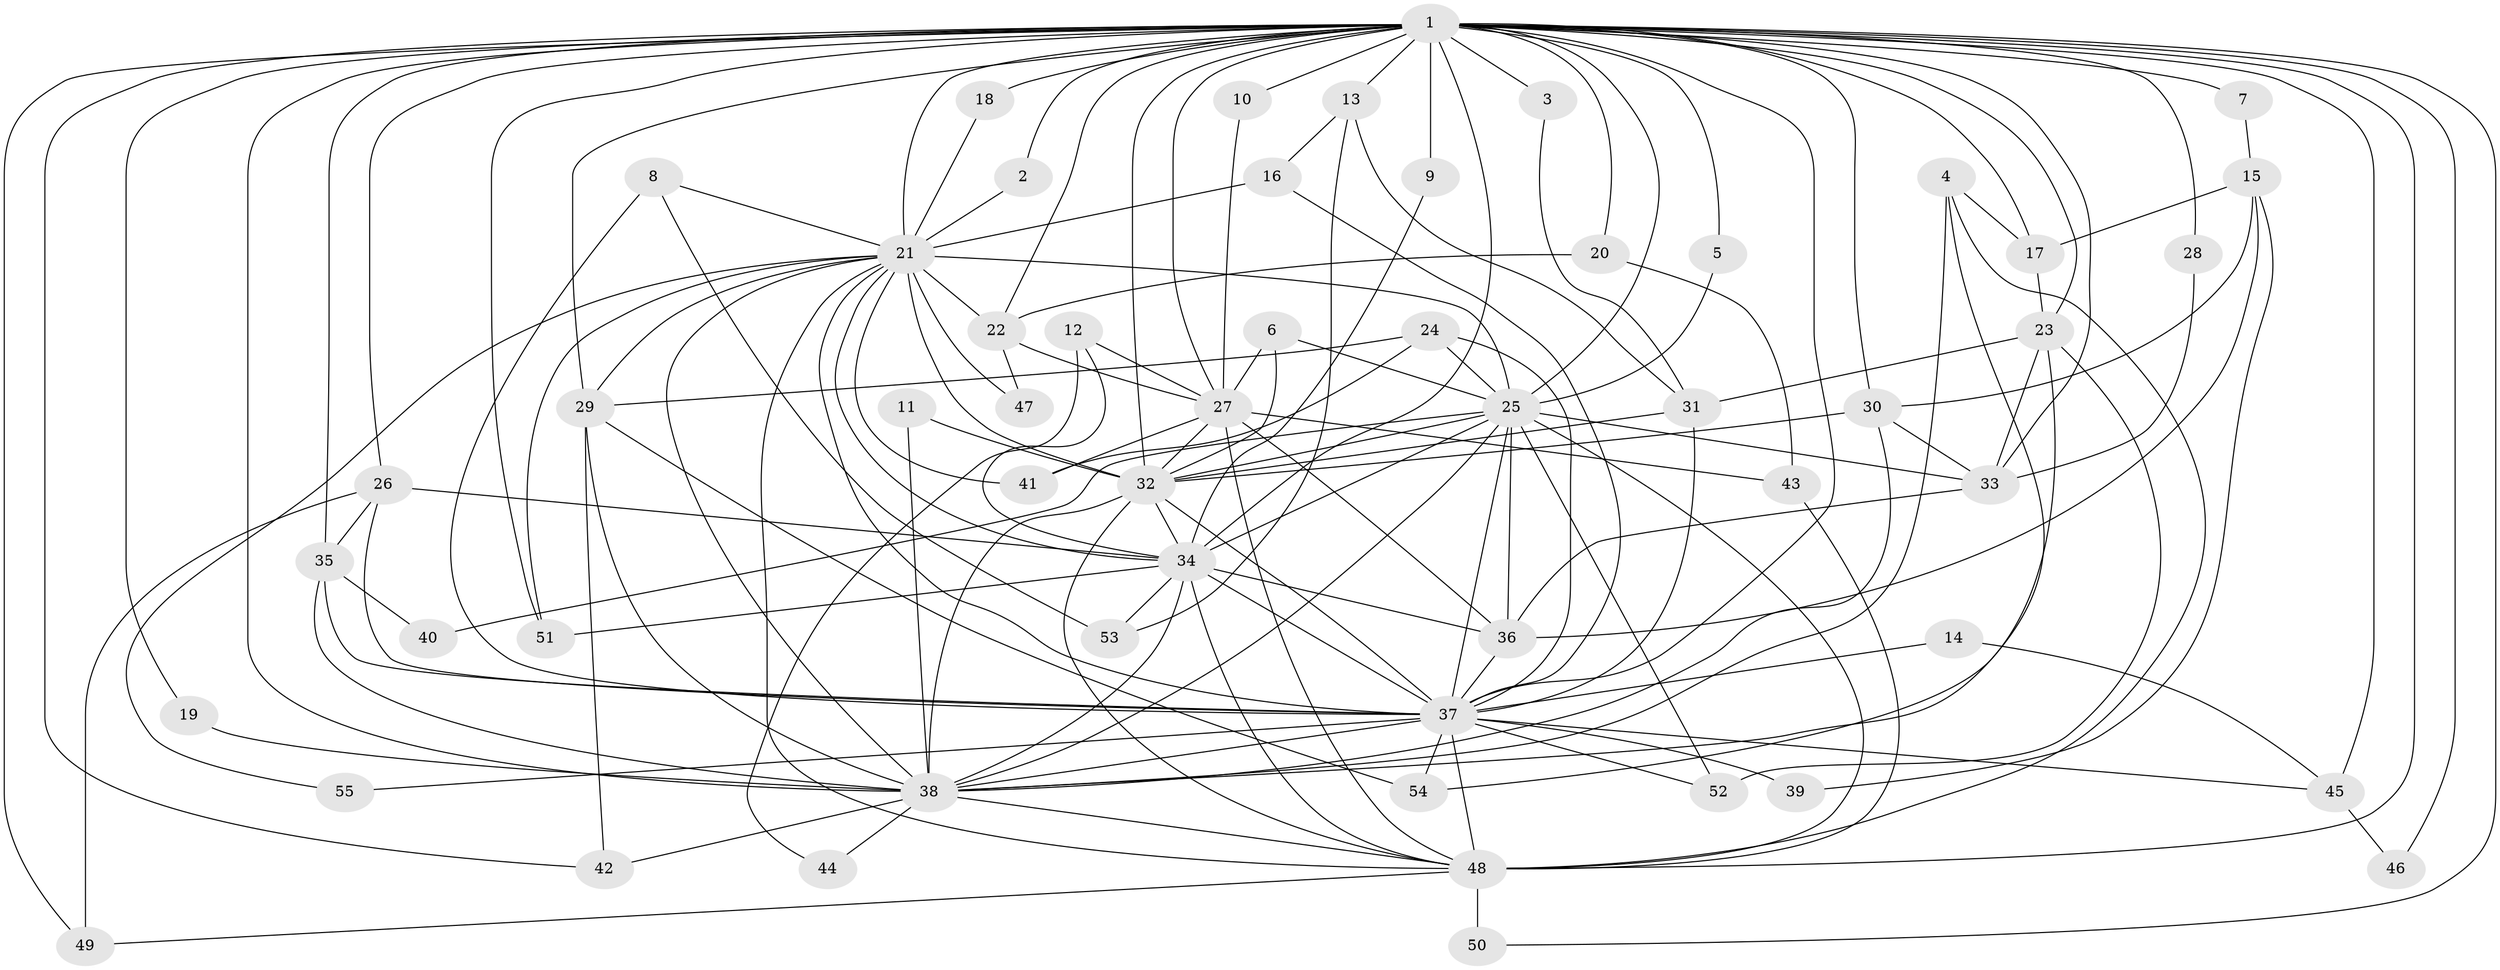 // original degree distribution, {31: 0.00909090909090909, 26: 0.00909090909090909, 17: 0.01818181818181818, 23: 0.00909090909090909, 20: 0.01818181818181818, 12: 0.00909090909090909, 16: 0.00909090909090909, 18: 0.00909090909090909, 2: 0.45454545454545453, 11: 0.00909090909090909, 3: 0.3, 5: 0.06363636363636363, 6: 0.02727272727272727, 4: 0.045454545454545456, 7: 0.00909090909090909}
// Generated by graph-tools (version 1.1) at 2025/25/03/09/25 03:25:37]
// undirected, 55 vertices, 148 edges
graph export_dot {
graph [start="1"]
  node [color=gray90,style=filled];
  1;
  2;
  3;
  4;
  5;
  6;
  7;
  8;
  9;
  10;
  11;
  12;
  13;
  14;
  15;
  16;
  17;
  18;
  19;
  20;
  21;
  22;
  23;
  24;
  25;
  26;
  27;
  28;
  29;
  30;
  31;
  32;
  33;
  34;
  35;
  36;
  37;
  38;
  39;
  40;
  41;
  42;
  43;
  44;
  45;
  46;
  47;
  48;
  49;
  50;
  51;
  52;
  53;
  54;
  55;
  1 -- 2 [weight=1.0];
  1 -- 3 [weight=2.0];
  1 -- 5 [weight=1.0];
  1 -- 7 [weight=1.0];
  1 -- 9 [weight=1.0];
  1 -- 10 [weight=1.0];
  1 -- 13 [weight=1.0];
  1 -- 17 [weight=1.0];
  1 -- 18 [weight=1.0];
  1 -- 19 [weight=1.0];
  1 -- 20 [weight=1.0];
  1 -- 21 [weight=3.0];
  1 -- 22 [weight=1.0];
  1 -- 23 [weight=1.0];
  1 -- 25 [weight=4.0];
  1 -- 26 [weight=1.0];
  1 -- 27 [weight=1.0];
  1 -- 28 [weight=2.0];
  1 -- 29 [weight=3.0];
  1 -- 30 [weight=1.0];
  1 -- 32 [weight=3.0];
  1 -- 33 [weight=1.0];
  1 -- 34 [weight=2.0];
  1 -- 35 [weight=2.0];
  1 -- 37 [weight=2.0];
  1 -- 38 [weight=3.0];
  1 -- 42 [weight=1.0];
  1 -- 45 [weight=1.0];
  1 -- 46 [weight=1.0];
  1 -- 48 [weight=3.0];
  1 -- 49 [weight=1.0];
  1 -- 50 [weight=1.0];
  1 -- 51 [weight=1.0];
  2 -- 21 [weight=1.0];
  3 -- 31 [weight=1.0];
  4 -- 17 [weight=1.0];
  4 -- 38 [weight=1.0];
  4 -- 48 [weight=1.0];
  4 -- 54 [weight=1.0];
  5 -- 25 [weight=1.0];
  6 -- 25 [weight=1.0];
  6 -- 27 [weight=1.0];
  6 -- 32 [weight=1.0];
  7 -- 15 [weight=1.0];
  8 -- 21 [weight=1.0];
  8 -- 37 [weight=1.0];
  8 -- 53 [weight=1.0];
  9 -- 34 [weight=1.0];
  10 -- 27 [weight=1.0];
  11 -- 32 [weight=1.0];
  11 -- 38 [weight=1.0];
  12 -- 27 [weight=1.0];
  12 -- 34 [weight=1.0];
  12 -- 44 [weight=1.0];
  13 -- 16 [weight=1.0];
  13 -- 31 [weight=1.0];
  13 -- 53 [weight=1.0];
  14 -- 37 [weight=1.0];
  14 -- 45 [weight=1.0];
  15 -- 17 [weight=1.0];
  15 -- 30 [weight=1.0];
  15 -- 36 [weight=1.0];
  15 -- 39 [weight=1.0];
  16 -- 21 [weight=1.0];
  16 -- 37 [weight=1.0];
  17 -- 23 [weight=1.0];
  18 -- 21 [weight=1.0];
  19 -- 38 [weight=1.0];
  20 -- 22 [weight=1.0];
  20 -- 43 [weight=1.0];
  21 -- 22 [weight=1.0];
  21 -- 25 [weight=2.0];
  21 -- 29 [weight=1.0];
  21 -- 32 [weight=1.0];
  21 -- 34 [weight=1.0];
  21 -- 37 [weight=1.0];
  21 -- 38 [weight=1.0];
  21 -- 41 [weight=1.0];
  21 -- 47 [weight=1.0];
  21 -- 48 [weight=1.0];
  21 -- 51 [weight=1.0];
  21 -- 55 [weight=1.0];
  22 -- 27 [weight=2.0];
  22 -- 47 [weight=1.0];
  23 -- 31 [weight=1.0];
  23 -- 33 [weight=1.0];
  23 -- 38 [weight=1.0];
  23 -- 52 [weight=1.0];
  24 -- 25 [weight=1.0];
  24 -- 29 [weight=1.0];
  24 -- 37 [weight=1.0];
  24 -- 41 [weight=1.0];
  25 -- 32 [weight=3.0];
  25 -- 33 [weight=1.0];
  25 -- 34 [weight=4.0];
  25 -- 36 [weight=1.0];
  25 -- 37 [weight=2.0];
  25 -- 38 [weight=2.0];
  25 -- 40 [weight=1.0];
  25 -- 48 [weight=2.0];
  25 -- 52 [weight=1.0];
  26 -- 34 [weight=1.0];
  26 -- 35 [weight=1.0];
  26 -- 37 [weight=1.0];
  26 -- 49 [weight=1.0];
  27 -- 32 [weight=1.0];
  27 -- 36 [weight=1.0];
  27 -- 41 [weight=1.0];
  27 -- 43 [weight=1.0];
  27 -- 48 [weight=1.0];
  28 -- 33 [weight=2.0];
  29 -- 38 [weight=1.0];
  29 -- 42 [weight=1.0];
  29 -- 54 [weight=1.0];
  30 -- 32 [weight=1.0];
  30 -- 33 [weight=1.0];
  30 -- 38 [weight=1.0];
  31 -- 32 [weight=1.0];
  31 -- 37 [weight=1.0];
  32 -- 34 [weight=1.0];
  32 -- 37 [weight=3.0];
  32 -- 38 [weight=2.0];
  32 -- 48 [weight=1.0];
  33 -- 36 [weight=1.0];
  34 -- 36 [weight=1.0];
  34 -- 37 [weight=1.0];
  34 -- 38 [weight=2.0];
  34 -- 48 [weight=1.0];
  34 -- 51 [weight=1.0];
  34 -- 53 [weight=1.0];
  35 -- 37 [weight=1.0];
  35 -- 38 [weight=1.0];
  35 -- 40 [weight=1.0];
  36 -- 37 [weight=1.0];
  37 -- 38 [weight=1.0];
  37 -- 39 [weight=1.0];
  37 -- 45 [weight=1.0];
  37 -- 48 [weight=1.0];
  37 -- 52 [weight=1.0];
  37 -- 54 [weight=1.0];
  37 -- 55 [weight=1.0];
  38 -- 42 [weight=1.0];
  38 -- 44 [weight=1.0];
  38 -- 48 [weight=3.0];
  43 -- 48 [weight=1.0];
  45 -- 46 [weight=1.0];
  48 -- 49 [weight=1.0];
  48 -- 50 [weight=2.0];
}

